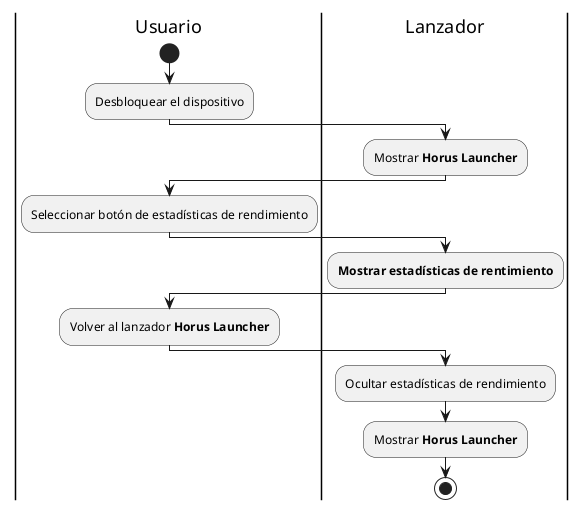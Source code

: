
@startuml PPDT#175.activity.es

skinparam monochrome true
skinparam defaultTextAlignment center

|Usuario|
start
:Desbloquear el dispositivo;

|Lanzador|
:Mostrar **Horus Launcher**;

|Usuario|
:Seleccionar botón de estadísticas de rendimiento;

|Lanzador|
:**Mostrar estadísticas de rentimiento**;

|Usuario|
:Volver al lanzador **Horus Launcher**;

|Lanzador|
:Ocultar estadísticas de rendimiento;
:Mostrar **Horus Launcher**;

stop

@enduml
